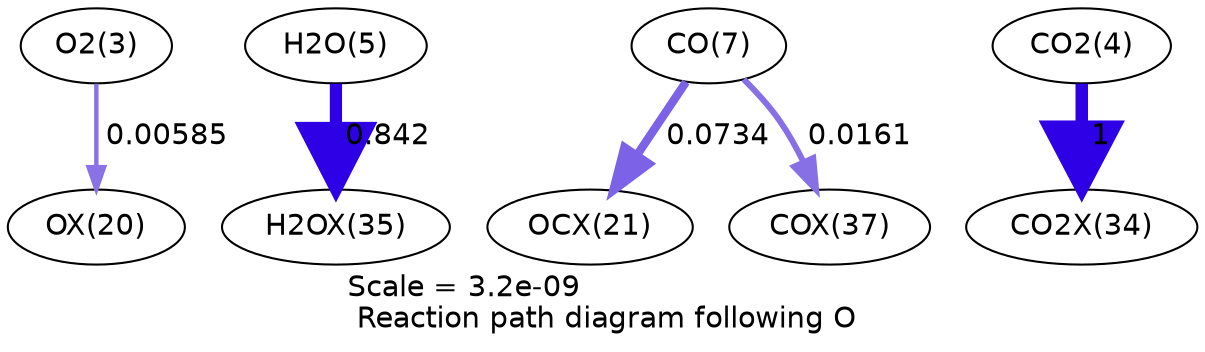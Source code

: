 digraph reaction_paths {
center=1;
s5 -> s23[fontname="Helvetica", penwidth=2.12, arrowsize=1.06, color="0.7, 0.506, 0.9"
, label=" 0.00585"];
s7 -> s33[fontname="Helvetica", penwidth=5.87, arrowsize=2.94, color="0.7, 1.34, 0.9"
, label=" 0.842"];
s9 -> s24[fontname="Helvetica", penwidth=4.03, arrowsize=2.01, color="0.7, 0.573, 0.9"
, label=" 0.0734"];
s9 -> s35[fontname="Helvetica", penwidth=2.88, arrowsize=1.44, color="0.7, 0.516, 0.9"
, label=" 0.0161"];
s6 -> s32[fontname="Helvetica", penwidth=6, arrowsize=3, color="0.7, 1.5, 0.9"
, label=" 1"];
s5 [ fontname="Helvetica", label="O2(3)"];
s6 [ fontname="Helvetica", label="CO2(4)"];
s7 [ fontname="Helvetica", label="H2O(5)"];
s9 [ fontname="Helvetica", label="CO(7)"];
s23 [ fontname="Helvetica", label="OX(20)"];
s24 [ fontname="Helvetica", label="OCX(21)"];
s32 [ fontname="Helvetica", label="CO2X(34)"];
s33 [ fontname="Helvetica", label="H2OX(35)"];
s35 [ fontname="Helvetica", label="COX(37)"];
 label = "Scale = 3.2e-09\l Reaction path diagram following O";
 fontname = "Helvetica";
}
